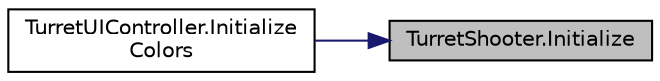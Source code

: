 digraph "TurretShooter.Initialize"
{
 // INTERACTIVE_SVG=YES
 // LATEX_PDF_SIZE
  edge [fontname="Helvetica",fontsize="10",labelfontname="Helvetica",labelfontsize="10"];
  node [fontname="Helvetica",fontsize="10",shape=record];
  rankdir="RL";
  Node1 [label="TurretShooter.Initialize",height=0.2,width=0.4,color="black", fillcolor="grey75", style="filled", fontcolor="black",tooltip="This method initializes the turret script."];
  Node1 -> Node2 [dir="back",color="midnightblue",fontsize="10",style="solid",fontname="Helvetica"];
  Node2 [label="TurretUIController.Initialize\lColors",height=0.2,width=0.4,color="black", fillcolor="white", style="filled",URL="$class_turret_u_i_controller.html#a33612c1e7e2da071dd41cc5ac4ad01be",tooltip=" "];
}

